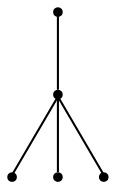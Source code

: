 graph {
  node [shape=point,comment="{\"directed\":false,\"doi\":\"10.1007/3-540-36151-0_24\",\"figure\":\"1 (4)\"}"]

  v0 [pos="1432.4948310852053,478.02922566731775"]
  v1 [pos="1369.945812225342,409.62076822916674"]
  v2 [pos="1367.5801912943523,476.9084676106771"]
  v3 [pos="1366.1218325297039,569.8500061035156"]
  v4 [pos="1270.8666801452637,474.2374165852865"]

  v2 -- v1 [id="-19",pos="1367.5801912943523,476.9084676106771 1369.945812225342,409.62076822916674 1369.945812225342,409.62076822916674 1369.945812225342,409.62076822916674"]
  v2 -- v0 [id="-20",pos="1367.5801912943523,476.9084676106771 1432.4948310852053,478.02922566731775 1432.4948310852053,478.02922566731775 1432.4948310852053,478.02922566731775"]
  v2 -- v3 [id="-21",pos="1367.5801912943523,476.9084676106771 1366.1218325297039,569.8500061035156 1366.1218325297039,569.8500061035156 1366.1218325297039,569.8500061035156"]
  v4 -- v2 [id="-36",pos="1270.8666801452637,474.2374165852865 1367.5801912943523,476.9084676106771 1367.5801912943523,476.9084676106771 1367.5801912943523,476.9084676106771"]
}
